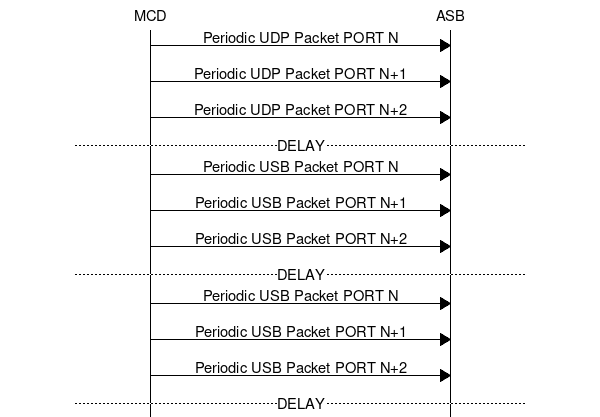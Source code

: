 // http://www.mcternan.me.uk/mscgen/index.html
// Run "mscgen -T png -i rx.msc -o rx.png"
// to transform it into a png.

msc {
  MCD, ASB;

  MCD=>ASB[ label = "Periodic UDP Packet PORT N" ] ;
  MCD=>ASB[ label = "Periodic UDP Packet PORT N+1" ] ;
  MCD=>ASB[ label = "Periodic UDP Packet PORT N+2" ] ;
  ---  [ label = "DELAY" ];

  MCD=>ASB[ label = "Periodic USB Packet PORT N" ] ;
  MCD=>ASB[ label = "Periodic USB Packet PORT N+1" ] ;
  MCD=>ASB[ label = "Periodic USB Packet PORT N+2" ] ;
  ---  [ label = "DELAY" ];

  MCD=>ASB[ label = "Periodic USB Packet PORT N" ] ;
  MCD=>ASB[ label = "Periodic USB Packet PORT N+1" ] ;
  MCD=>ASB[ label = "Periodic USB Packet PORT N+2" ] ;
  ---  [ label = "DELAY" ];
}
